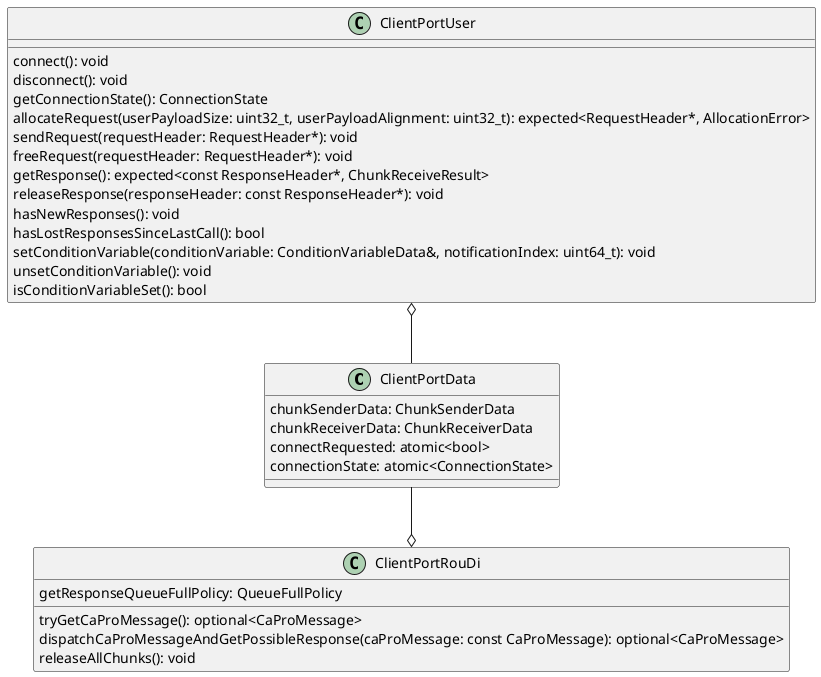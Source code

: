 @startuml

class ClientPortData {
  chunkSenderData: ChunkSenderData
  chunkReceiverData: ChunkReceiverData
  connectRequested: atomic<bool>
  connectionState: atomic<ConnectionState>
}

class ClientPortUser {
  connect(): void
  disconnect(): void
  getConnectionState(): ConnectionState
  allocateRequest(userPayloadSize: uint32_t, userPayloadAlignment: uint32_t): expected<RequestHeader*, AllocationError>
  sendRequest(requestHeader: RequestHeader*): void
  freeRequest(requestHeader: RequestHeader*): void
  getResponse(): expected<const ResponseHeader*, ChunkReceiveResult>
  releaseResponse(responseHeader: const ResponseHeader*): void
  hasNewResponses(): void
  hasLostResponsesSinceLastCall(): bool
  setConditionVariable(conditionVariable: ConditionVariableData&, notificationIndex: uint64_t): void
  unsetConditionVariable(): void
  isConditionVariableSet(): bool
}

class ClientPortRouDi {
  getResponseQueueFullPolicy: QueueFullPolicy
  tryGetCaProMessage(): optional<CaProMessage>
  dispatchCaProMessageAndGetPossibleResponse(caProMessage: const CaProMessage): optional<CaProMessage>
  releaseAllChunks(): void
}

ClientPortUser o-- ClientPortData
ClientPortData --o ClientPortRouDi

@enduml
